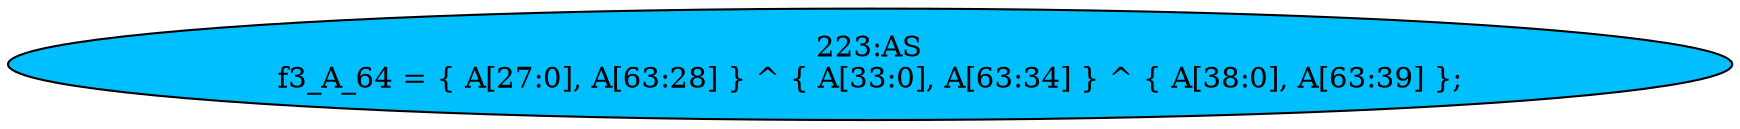strict digraph "" {
	node [label="\N"];
	"223:AS"	 [ast="<pyverilog.vparser.ast.Assign object at 0x7f65e4bcd910>",
		def_var="['f3_A_64']",
		fillcolor=deepskyblue,
		label="223:AS
f3_A_64 = { A[27:0], A[63:28] } ^ { A[33:0], A[63:34] } ^ { A[38:0], A[63:39] };",
		statements="[]",
		style=filled,
		typ=Assign,
		use_var="['A', 'A', 'A', 'A', 'A', 'A']"];
}
